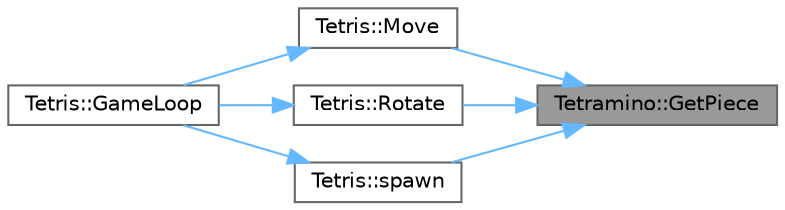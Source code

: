 digraph "Tetramino::GetPiece"
{
 // LATEX_PDF_SIZE
  bgcolor="transparent";
  edge [fontname=Helvetica,fontsize=10,labelfontname=Helvetica,labelfontsize=10];
  node [fontname=Helvetica,fontsize=10,shape=box,height=0.2,width=0.4];
  rankdir="RL";
  Node1 [id="Node000001",label="Tetramino::GetPiece",height=0.2,width=0.4,color="gray40", fillcolor="grey60", style="filled", fontcolor="black",tooltip=" "];
  Node1 -> Node2 [id="edge7_Node000001_Node000002",dir="back",color="steelblue1",style="solid",tooltip=" "];
  Node2 [id="Node000002",label="Tetris::Move",height=0.2,width=0.4,color="grey40", fillcolor="white", style="filled",URL="$class_tetris.html#a81e13e7210ec7a75ba74b990eda2046e",tooltip="Moves the last_spawn to given location."];
  Node2 -> Node3 [id="edge8_Node000002_Node000003",dir="back",color="steelblue1",style="solid",tooltip=" "];
  Node3 [id="Node000003",label="Tetris::GameLoop",height=0.2,width=0.4,color="grey40", fillcolor="white", style="filled",URL="$class_tetris.html#a311943597585d781a6f7dc5c3d5b3cee",tooltip="Main Game loop of function which hadles all the game loginc and GUI."];
  Node1 -> Node4 [id="edge9_Node000001_Node000004",dir="back",color="steelblue1",style="solid",tooltip=" "];
  Node4 [id="Node000004",label="Tetris::Rotate",height=0.2,width=0.4,color="grey40", fillcolor="white", style="filled",URL="$class_tetris.html#a2d231c022a51aadad9b3c41fa7c558f9",tooltip="Well it rotates the piece if it can But even i dont know what is the fucking origin with respect to i..."];
  Node4 -> Node3 [id="edge10_Node000004_Node000003",dir="back",color="steelblue1",style="solid",tooltip=" "];
  Node1 -> Node5 [id="edge11_Node000001_Node000005",dir="back",color="steelblue1",style="solid",tooltip=" "];
  Node5 [id="Node000005",label="Tetris::spawn",height=0.2,width=0.4,color="grey40", fillcolor="white", style="filled",URL="$class_tetris.html#ab2e4ada486ea700831eead2c078faa06",tooltip="Spawns the given tetramino at the given position; if it cant spawn it sets last_spawn to null."];
  Node5 -> Node3 [id="edge12_Node000005_Node000003",dir="back",color="steelblue1",style="solid",tooltip=" "];
}
